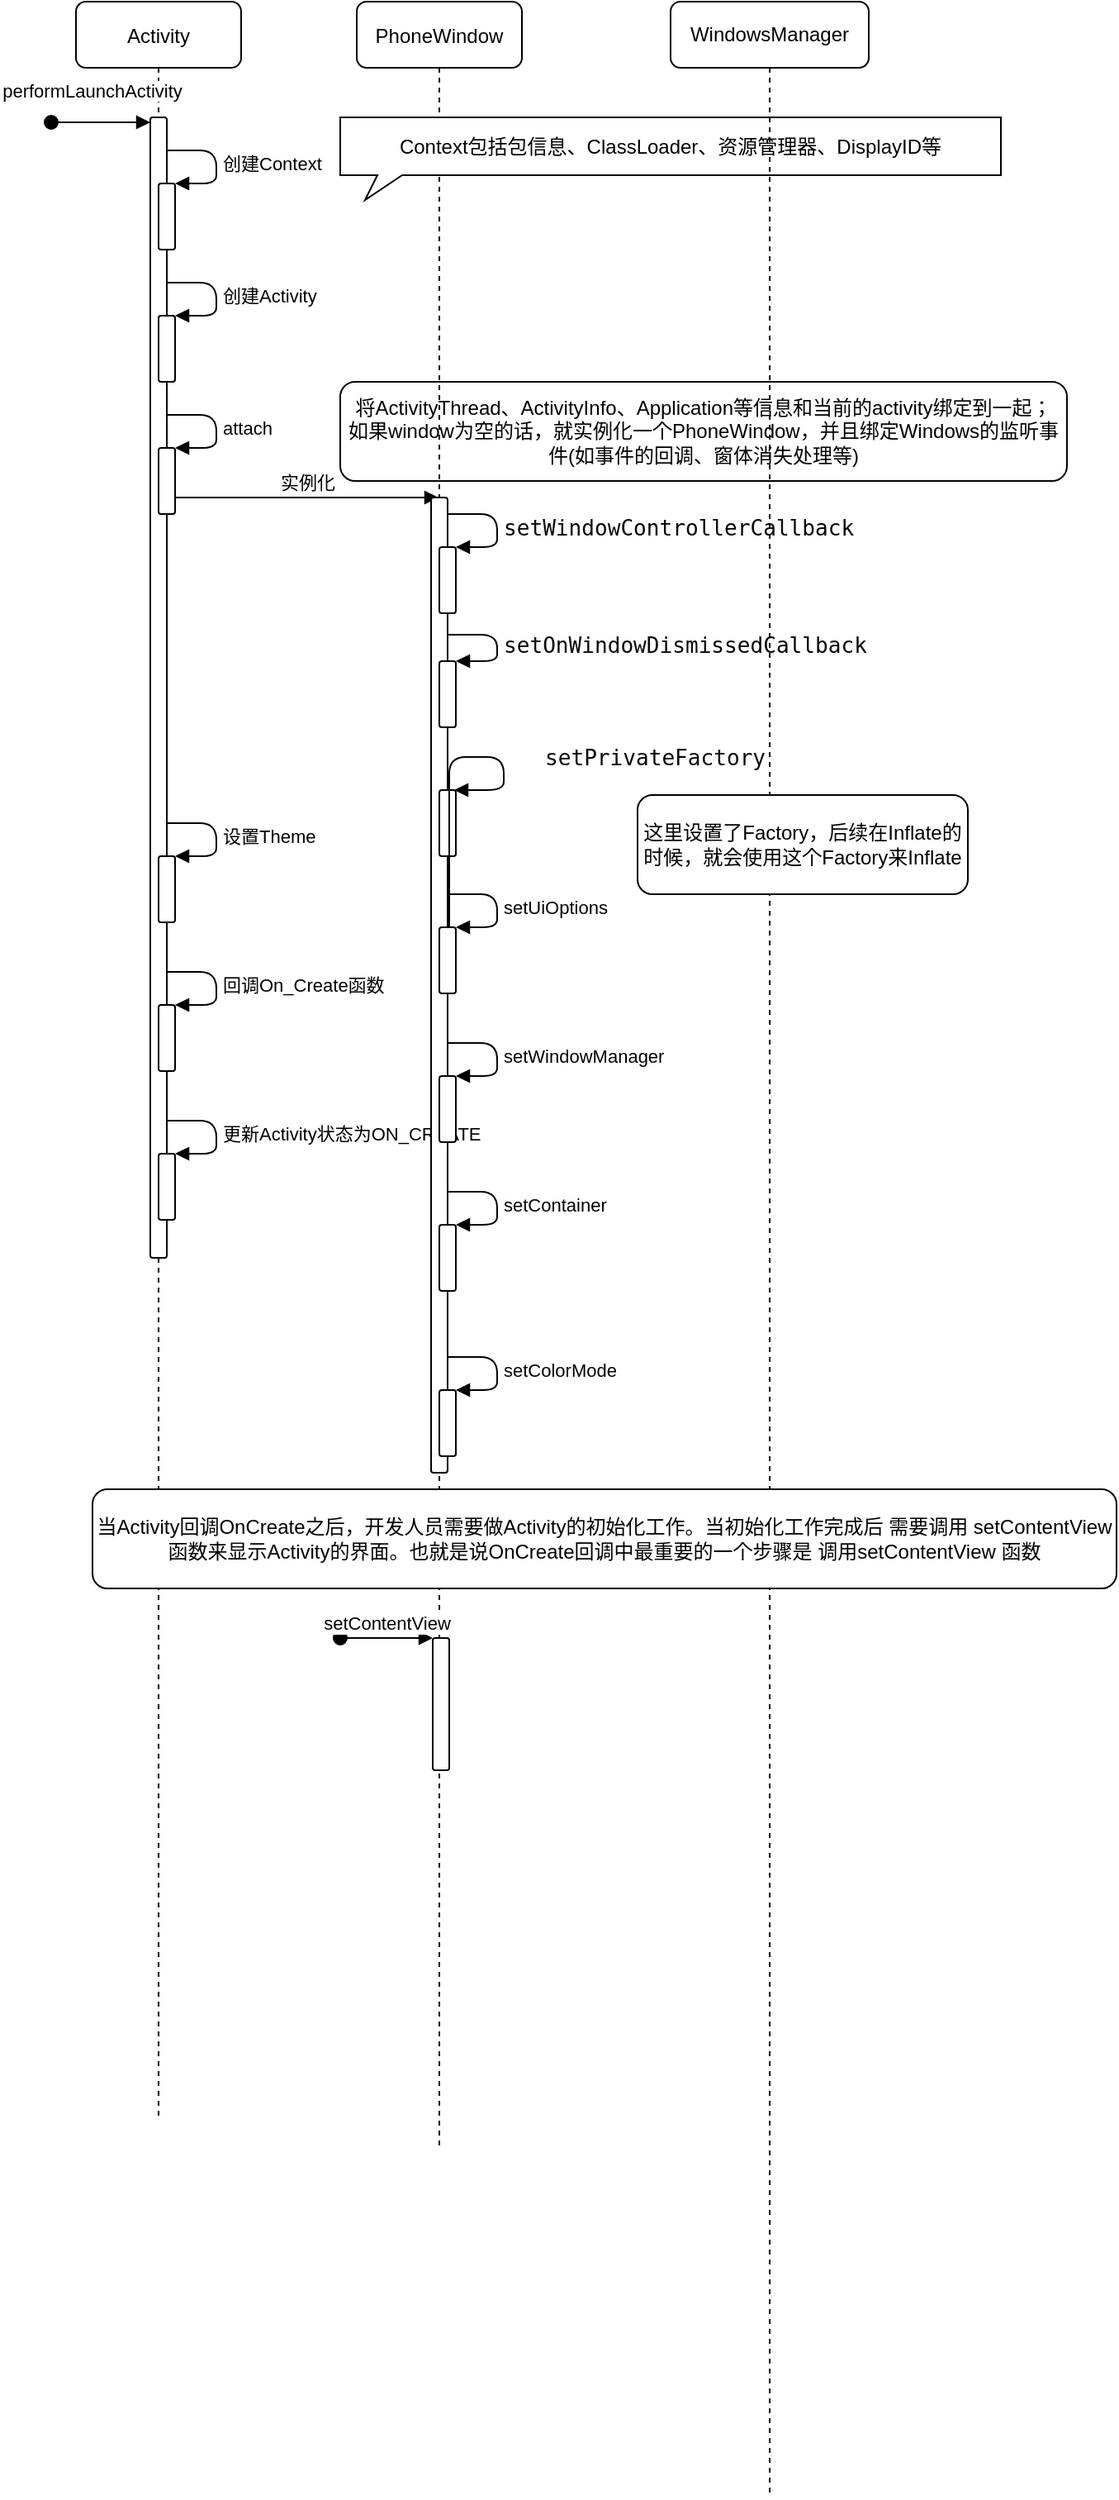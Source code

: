 <mxfile version="16.5.3" type="github">
  <diagram id="kgpKYQtTHZ0yAKxKKP6v" name="Page-1">
    <mxGraphModel dx="914" dy="612" grid="1" gridSize="10" guides="1" tooltips="1" connect="1" arrows="1" fold="1" page="1" pageScale="1" pageWidth="850" pageHeight="1100" background="#ffffff" math="0" shadow="0">
      <root>
        <mxCell id="0" />
        <mxCell id="1" style="locked=1;" parent="0" />
        <mxCell id="mvKPFEOK_YDnTUbCSuoW-14" value="将ActivityThread、ActivityInfo、Application等信息和当前的activity绑定到一起；&lt;br&gt;如果window为空的话，就实例化一个PhoneWindow，并且绑定Windows的监听事件(如事件的回调、窗体消失处理等)" style="rounded=1;whiteSpace=wrap;html=1;" vertex="1" parent="1">
          <mxGeometry x="280" y="310" width="440" height="60" as="geometry" />
        </mxCell>
        <mxCell id="3nuBFxr9cyL0pnOWT2aG-1" value="Activity" style="shape=umlLifeline;perimeter=lifelinePerimeter;container=1;collapsible=0;recursiveResize=0;rounded=1;shadow=0;strokeWidth=1;" parent="1" vertex="1">
          <mxGeometry x="120" y="80" width="100" height="1280" as="geometry" />
        </mxCell>
        <mxCell id="3nuBFxr9cyL0pnOWT2aG-2" value="" style="points=[];perimeter=orthogonalPerimeter;rounded=1;shadow=0;strokeWidth=1;" parent="3nuBFxr9cyL0pnOWT2aG-1" vertex="1">
          <mxGeometry x="45" y="70" width="10" height="690" as="geometry" />
        </mxCell>
        <mxCell id="3nuBFxr9cyL0pnOWT2aG-3" value="performLaunchActivity" style="verticalAlign=bottom;startArrow=oval;endArrow=block;startSize=8;shadow=0;strokeWidth=1;" parent="3nuBFxr9cyL0pnOWT2aG-1" edge="1">
          <mxGeometry x="-0.167" y="10" relative="1" as="geometry">
            <mxPoint x="-15" y="73" as="sourcePoint" />
            <mxPoint x="45" y="73" as="targetPoint" />
            <mxPoint as="offset" />
          </mxGeometry>
        </mxCell>
        <mxCell id="mvKPFEOK_YDnTUbCSuoW-1" value="" style="html=1;points=[];perimeter=orthogonalPerimeter;rounded=1;" vertex="1" parent="3nuBFxr9cyL0pnOWT2aG-1">
          <mxGeometry x="50" y="110" width="10" height="40" as="geometry" />
        </mxCell>
        <mxCell id="mvKPFEOK_YDnTUbCSuoW-2" value="创建Context" style="edgeStyle=orthogonalEdgeStyle;html=1;align=left;spacingLeft=2;endArrow=block;rounded=1;entryX=1;entryY=0;" edge="1" target="mvKPFEOK_YDnTUbCSuoW-1" parent="3nuBFxr9cyL0pnOWT2aG-1">
          <mxGeometry relative="1" as="geometry">
            <mxPoint x="55" y="90" as="sourcePoint" />
            <Array as="points">
              <mxPoint x="85" y="90" />
            </Array>
          </mxGeometry>
        </mxCell>
        <mxCell id="mvKPFEOK_YDnTUbCSuoW-8" value="" style="html=1;points=[];perimeter=orthogonalPerimeter;rounded=1;" vertex="1" parent="3nuBFxr9cyL0pnOWT2aG-1">
          <mxGeometry x="50" y="190" width="10" height="40" as="geometry" />
        </mxCell>
        <mxCell id="mvKPFEOK_YDnTUbCSuoW-9" value="创建Activity" style="edgeStyle=orthogonalEdgeStyle;html=1;align=left;spacingLeft=2;endArrow=block;rounded=1;entryX=1;entryY=0;" edge="1" target="mvKPFEOK_YDnTUbCSuoW-8" parent="3nuBFxr9cyL0pnOWT2aG-1">
          <mxGeometry relative="1" as="geometry">
            <mxPoint x="55" y="170" as="sourcePoint" />
            <Array as="points">
              <mxPoint x="85" y="170" />
            </Array>
          </mxGeometry>
        </mxCell>
        <mxCell id="mvKPFEOK_YDnTUbCSuoW-10" value="" style="html=1;points=[];perimeter=orthogonalPerimeter;rounded=1;" vertex="1" parent="3nuBFxr9cyL0pnOWT2aG-1">
          <mxGeometry x="50" y="270" width="10" height="40" as="geometry" />
        </mxCell>
        <mxCell id="mvKPFEOK_YDnTUbCSuoW-11" value="attach" style="edgeStyle=orthogonalEdgeStyle;html=1;align=left;spacingLeft=2;endArrow=block;rounded=1;entryX=1;entryY=0;" edge="1" target="mvKPFEOK_YDnTUbCSuoW-10" parent="3nuBFxr9cyL0pnOWT2aG-1">
          <mxGeometry relative="1" as="geometry">
            <mxPoint x="55" y="250" as="sourcePoint" />
            <Array as="points">
              <mxPoint x="85" y="250" />
            </Array>
          </mxGeometry>
        </mxCell>
        <mxCell id="mvKPFEOK_YDnTUbCSuoW-17" value="" style="html=1;points=[];perimeter=orthogonalPerimeter;rounded=1;" vertex="1" parent="3nuBFxr9cyL0pnOWT2aG-1">
          <mxGeometry x="50" y="517" width="10" height="40" as="geometry" />
        </mxCell>
        <mxCell id="mvKPFEOK_YDnTUbCSuoW-18" value="设置Theme" style="edgeStyle=orthogonalEdgeStyle;html=1;align=left;spacingLeft=2;endArrow=block;rounded=1;entryX=1;entryY=0;" edge="1" target="mvKPFEOK_YDnTUbCSuoW-17" parent="3nuBFxr9cyL0pnOWT2aG-1">
          <mxGeometry relative="1" as="geometry">
            <mxPoint x="55" y="497" as="sourcePoint" />
            <Array as="points">
              <mxPoint x="85" y="497" />
            </Array>
          </mxGeometry>
        </mxCell>
        <mxCell id="mvKPFEOK_YDnTUbCSuoW-19" value="" style="html=1;points=[];perimeter=orthogonalPerimeter;rounded=1;" vertex="1" parent="3nuBFxr9cyL0pnOWT2aG-1">
          <mxGeometry x="50" y="607" width="10" height="40" as="geometry" />
        </mxCell>
        <mxCell id="mvKPFEOK_YDnTUbCSuoW-20" value="回调On_Create函数" style="edgeStyle=orthogonalEdgeStyle;html=1;align=left;spacingLeft=2;endArrow=block;rounded=1;entryX=1;entryY=0;" edge="1" target="mvKPFEOK_YDnTUbCSuoW-19" parent="3nuBFxr9cyL0pnOWT2aG-1">
          <mxGeometry relative="1" as="geometry">
            <mxPoint x="55" y="587" as="sourcePoint" />
            <Array as="points">
              <mxPoint x="85" y="587" />
            </Array>
          </mxGeometry>
        </mxCell>
        <mxCell id="mvKPFEOK_YDnTUbCSuoW-23" value="" style="html=1;points=[];perimeter=orthogonalPerimeter;rounded=1;" vertex="1" parent="3nuBFxr9cyL0pnOWT2aG-1">
          <mxGeometry x="50" y="697" width="10" height="40" as="geometry" />
        </mxCell>
        <mxCell id="mvKPFEOK_YDnTUbCSuoW-24" value="更新Activity状态为ON_CREATE" style="edgeStyle=orthogonalEdgeStyle;html=1;align=left;spacingLeft=2;endArrow=block;rounded=1;entryX=1;entryY=0;" edge="1" target="mvKPFEOK_YDnTUbCSuoW-23" parent="3nuBFxr9cyL0pnOWT2aG-1">
          <mxGeometry relative="1" as="geometry">
            <mxPoint x="55" y="677" as="sourcePoint" />
            <Array as="points">
              <mxPoint x="85" y="677" />
            </Array>
          </mxGeometry>
        </mxCell>
        <mxCell id="mvKPFEOK_YDnTUbCSuoW-25" value="实例化" style="html=1;verticalAlign=bottom;endArrow=block;rounded=1;" edge="1" parent="3nuBFxr9cyL0pnOWT2aG-1" target="3nuBFxr9cyL0pnOWT2aG-5">
          <mxGeometry width="80" relative="1" as="geometry">
            <mxPoint x="60" y="300" as="sourcePoint" />
            <mxPoint x="140" y="300" as="targetPoint" />
          </mxGeometry>
        </mxCell>
        <mxCell id="3nuBFxr9cyL0pnOWT2aG-5" value="PhoneWindow" style="shape=umlLifeline;perimeter=lifelinePerimeter;container=1;collapsible=0;recursiveResize=0;rounded=1;shadow=0;strokeWidth=1;" parent="1" vertex="1">
          <mxGeometry x="290" y="80" width="100" height="1300" as="geometry" />
        </mxCell>
        <mxCell id="mvKPFEOK_YDnTUbCSuoW-26" value="" style="html=1;points=[];perimeter=orthogonalPerimeter;rounded=1;" vertex="1" parent="3nuBFxr9cyL0pnOWT2aG-5">
          <mxGeometry x="45" y="300" width="10" height="590" as="geometry" />
        </mxCell>
        <mxCell id="mvKPFEOK_YDnTUbCSuoW-27" value="" style="html=1;points=[];perimeter=orthogonalPerimeter;rounded=1;" vertex="1" parent="3nuBFxr9cyL0pnOWT2aG-5">
          <mxGeometry x="50" y="330" width="10" height="40" as="geometry" />
        </mxCell>
        <mxCell id="mvKPFEOK_YDnTUbCSuoW-28" value="&lt;pre style=&quot;color: rgb(8 , 8 , 8) ; font-family: &amp;#34;jetbrains mono&amp;#34; , monospace ; font-size: 9.8pt&quot;&gt;setWindowControllerCallback&lt;/pre&gt;" style="edgeStyle=orthogonalEdgeStyle;html=1;align=left;spacingLeft=2;endArrow=block;rounded=1;entryX=1;entryY=0;" edge="1" target="mvKPFEOK_YDnTUbCSuoW-27" parent="3nuBFxr9cyL0pnOWT2aG-5">
          <mxGeometry relative="1" as="geometry">
            <mxPoint x="55" y="310" as="sourcePoint" />
            <Array as="points">
              <mxPoint x="85" y="310" />
            </Array>
          </mxGeometry>
        </mxCell>
        <mxCell id="mvKPFEOK_YDnTUbCSuoW-29" value="" style="html=1;points=[];perimeter=orthogonalPerimeter;rounded=1;" vertex="1" parent="3nuBFxr9cyL0pnOWT2aG-5">
          <mxGeometry x="50" y="399" width="10" height="40" as="geometry" />
        </mxCell>
        <mxCell id="mvKPFEOK_YDnTUbCSuoW-30" value="&lt;pre style=&quot;color: rgb(8 , 8 , 8) ; font-family: &amp;#34;jetbrains mono&amp;#34; , monospace ; font-size: 9.8pt&quot;&gt;setOnWindowDismissedCallback&lt;/pre&gt;" style="edgeStyle=orthogonalEdgeStyle;html=1;align=left;spacingLeft=2;endArrow=block;rounded=1;entryX=1;entryY=0;" edge="1" target="mvKPFEOK_YDnTUbCSuoW-29" parent="3nuBFxr9cyL0pnOWT2aG-5">
          <mxGeometry relative="1" as="geometry">
            <mxPoint x="55" y="383" as="sourcePoint" />
            <Array as="points">
              <mxPoint x="85" y="383" />
            </Array>
          </mxGeometry>
        </mxCell>
        <mxCell id="mvKPFEOK_YDnTUbCSuoW-31" value="" style="html=1;points=[];perimeter=orthogonalPerimeter;rounded=1;" vertex="1" parent="3nuBFxr9cyL0pnOWT2aG-5">
          <mxGeometry x="50" y="477" width="10" height="40" as="geometry" />
        </mxCell>
        <mxCell id="mvKPFEOK_YDnTUbCSuoW-32" value="&lt;pre style=&quot;color: rgb(8 , 8 , 8) ; font-family: &amp;#34;jetbrains mono&amp;#34; , monospace ; font-size: 9.8pt&quot;&gt;setPrivateFactory&lt;/pre&gt;" style="edgeStyle=orthogonalEdgeStyle;html=1;align=left;spacingLeft=2;endArrow=block;rounded=1;entryX=1;entryY=0;exitX=1.2;exitY=0.628;exitDx=0;exitDy=0;exitPerimeter=0;" edge="1" parent="3nuBFxr9cyL0pnOWT2aG-5">
          <mxGeometry x="0.506" y="21" relative="1" as="geometry">
            <mxPoint x="56" y="576.32" as="sourcePoint" />
            <Array as="points">
              <mxPoint x="89" y="457" />
              <mxPoint x="89" y="477" />
            </Array>
            <mxPoint x="59" y="477" as="targetPoint" />
            <mxPoint as="offset" />
          </mxGeometry>
        </mxCell>
        <mxCell id="mvKPFEOK_YDnTUbCSuoW-33" value="" style="html=1;points=[];perimeter=orthogonalPerimeter;rounded=1;" vertex="1" parent="3nuBFxr9cyL0pnOWT2aG-5">
          <mxGeometry x="50" y="560" width="10" height="40" as="geometry" />
        </mxCell>
        <mxCell id="mvKPFEOK_YDnTUbCSuoW-34" value="setUiOptions" style="edgeStyle=orthogonalEdgeStyle;html=1;align=left;spacingLeft=2;endArrow=block;rounded=1;entryX=1;entryY=0;" edge="1" target="mvKPFEOK_YDnTUbCSuoW-33" parent="3nuBFxr9cyL0pnOWT2aG-5">
          <mxGeometry relative="1" as="geometry">
            <mxPoint x="55" y="540" as="sourcePoint" />
            <Array as="points">
              <mxPoint x="85" y="540" />
            </Array>
          </mxGeometry>
        </mxCell>
        <mxCell id="mvKPFEOK_YDnTUbCSuoW-38" value="" style="html=1;points=[];perimeter=orthogonalPerimeter;rounded=1;" vertex="1" parent="3nuBFxr9cyL0pnOWT2aG-5">
          <mxGeometry x="50" y="650" width="10" height="40" as="geometry" />
        </mxCell>
        <mxCell id="mvKPFEOK_YDnTUbCSuoW-39" value="setWindowManager" style="edgeStyle=orthogonalEdgeStyle;html=1;align=left;spacingLeft=2;endArrow=block;rounded=1;entryX=1;entryY=0;" edge="1" target="mvKPFEOK_YDnTUbCSuoW-38" parent="3nuBFxr9cyL0pnOWT2aG-5">
          <mxGeometry relative="1" as="geometry">
            <mxPoint x="55" y="630" as="sourcePoint" />
            <Array as="points">
              <mxPoint x="85" y="630" />
            </Array>
          </mxGeometry>
        </mxCell>
        <mxCell id="mvKPFEOK_YDnTUbCSuoW-40" value="" style="html=1;points=[];perimeter=orthogonalPerimeter;rounded=1;" vertex="1" parent="3nuBFxr9cyL0pnOWT2aG-5">
          <mxGeometry x="50" y="740" width="10" height="40" as="geometry" />
        </mxCell>
        <mxCell id="mvKPFEOK_YDnTUbCSuoW-41" value="setContainer" style="edgeStyle=orthogonalEdgeStyle;html=1;align=left;spacingLeft=2;endArrow=block;rounded=1;entryX=1;entryY=0;" edge="1" target="mvKPFEOK_YDnTUbCSuoW-40" parent="3nuBFxr9cyL0pnOWT2aG-5">
          <mxGeometry relative="1" as="geometry">
            <mxPoint x="55" y="720" as="sourcePoint" />
            <Array as="points">
              <mxPoint x="85" y="720" />
            </Array>
          </mxGeometry>
        </mxCell>
        <mxCell id="mvKPFEOK_YDnTUbCSuoW-44" value="" style="html=1;points=[];perimeter=orthogonalPerimeter;rounded=1;" vertex="1" parent="3nuBFxr9cyL0pnOWT2aG-5">
          <mxGeometry x="50" y="840" width="10" height="40" as="geometry" />
        </mxCell>
        <mxCell id="mvKPFEOK_YDnTUbCSuoW-45" value="setColorMode" style="edgeStyle=orthogonalEdgeStyle;html=1;align=left;spacingLeft=2;endArrow=block;rounded=1;entryX=1;entryY=0;" edge="1" target="mvKPFEOK_YDnTUbCSuoW-44" parent="3nuBFxr9cyL0pnOWT2aG-5">
          <mxGeometry relative="1" as="geometry">
            <mxPoint x="55" y="820" as="sourcePoint" />
            <Array as="points">
              <mxPoint x="85" y="820" />
            </Array>
          </mxGeometry>
        </mxCell>
        <mxCell id="mvKPFEOK_YDnTUbCSuoW-4" value="Context包括包信息、ClassLoader、资源管理器、DisplayID等" style="whiteSpace=wrap;html=1;shape=mxgraph.basic.rectCallout;dx=30;dy=15;boundedLbl=1;rounded=1;" vertex="1" parent="1">
          <mxGeometry x="280" y="150" width="400" height="50" as="geometry" />
        </mxCell>
        <mxCell id="mvKPFEOK_YDnTUbCSuoW-35" value="WindowsManager" style="shape=umlLifeline;perimeter=lifelinePerimeter;whiteSpace=wrap;html=1;container=1;collapsible=0;recursiveResize=0;outlineConnect=0;rounded=1;" vertex="1" parent="1">
          <mxGeometry x="480" y="80" width="120" height="1510" as="geometry" />
        </mxCell>
        <mxCell id="mvKPFEOK_YDnTUbCSuoW-49" value="这里设置了Factory，后续在Inflate的时候，就会使用这个Factory来Inflate" style="rounded=1;whiteSpace=wrap;html=1;" vertex="1" parent="mvKPFEOK_YDnTUbCSuoW-35">
          <mxGeometry x="-20" y="480" width="200" height="60" as="geometry" />
        </mxCell>
        <mxCell id="mvKPFEOK_YDnTUbCSuoW-50" value="Layer1" style="" parent="0" />
        <mxCell id="mvKPFEOK_YDnTUbCSuoW-54" value="" style="html=1;points=[];perimeter=orthogonalPerimeter;rounded=1;" vertex="1" parent="mvKPFEOK_YDnTUbCSuoW-50">
          <mxGeometry x="336" y="1070" width="10" height="80" as="geometry" />
        </mxCell>
        <mxCell id="mvKPFEOK_YDnTUbCSuoW-55" value="setContentView" style="html=1;verticalAlign=bottom;startArrow=oval;endArrow=block;startSize=8;rounded=1;" edge="1" target="mvKPFEOK_YDnTUbCSuoW-54" parent="mvKPFEOK_YDnTUbCSuoW-50">
          <mxGeometry relative="1" as="geometry">
            <mxPoint x="280" y="1070" as="sourcePoint" />
          </mxGeometry>
        </mxCell>
        <mxCell id="mvKPFEOK_YDnTUbCSuoW-51" value="Comment" style="locked=1;" parent="0" />
        <mxCell id="mvKPFEOK_YDnTUbCSuoW-53" value="当Activity回调OnCreate之后，开发人员需要做Activity的初始化工作。当初始化工作完成后 需要调用 setContentView 函数来显示Activity的界面。也就是说OnCreate回调中最重要的一个步骤是 调用setContentView 函数" style="rounded=1;whiteSpace=wrap;html=1;" vertex="1" parent="mvKPFEOK_YDnTUbCSuoW-51">
          <mxGeometry x="130" y="980" width="620" height="60" as="geometry" />
        </mxCell>
      </root>
    </mxGraphModel>
  </diagram>
</mxfile>
